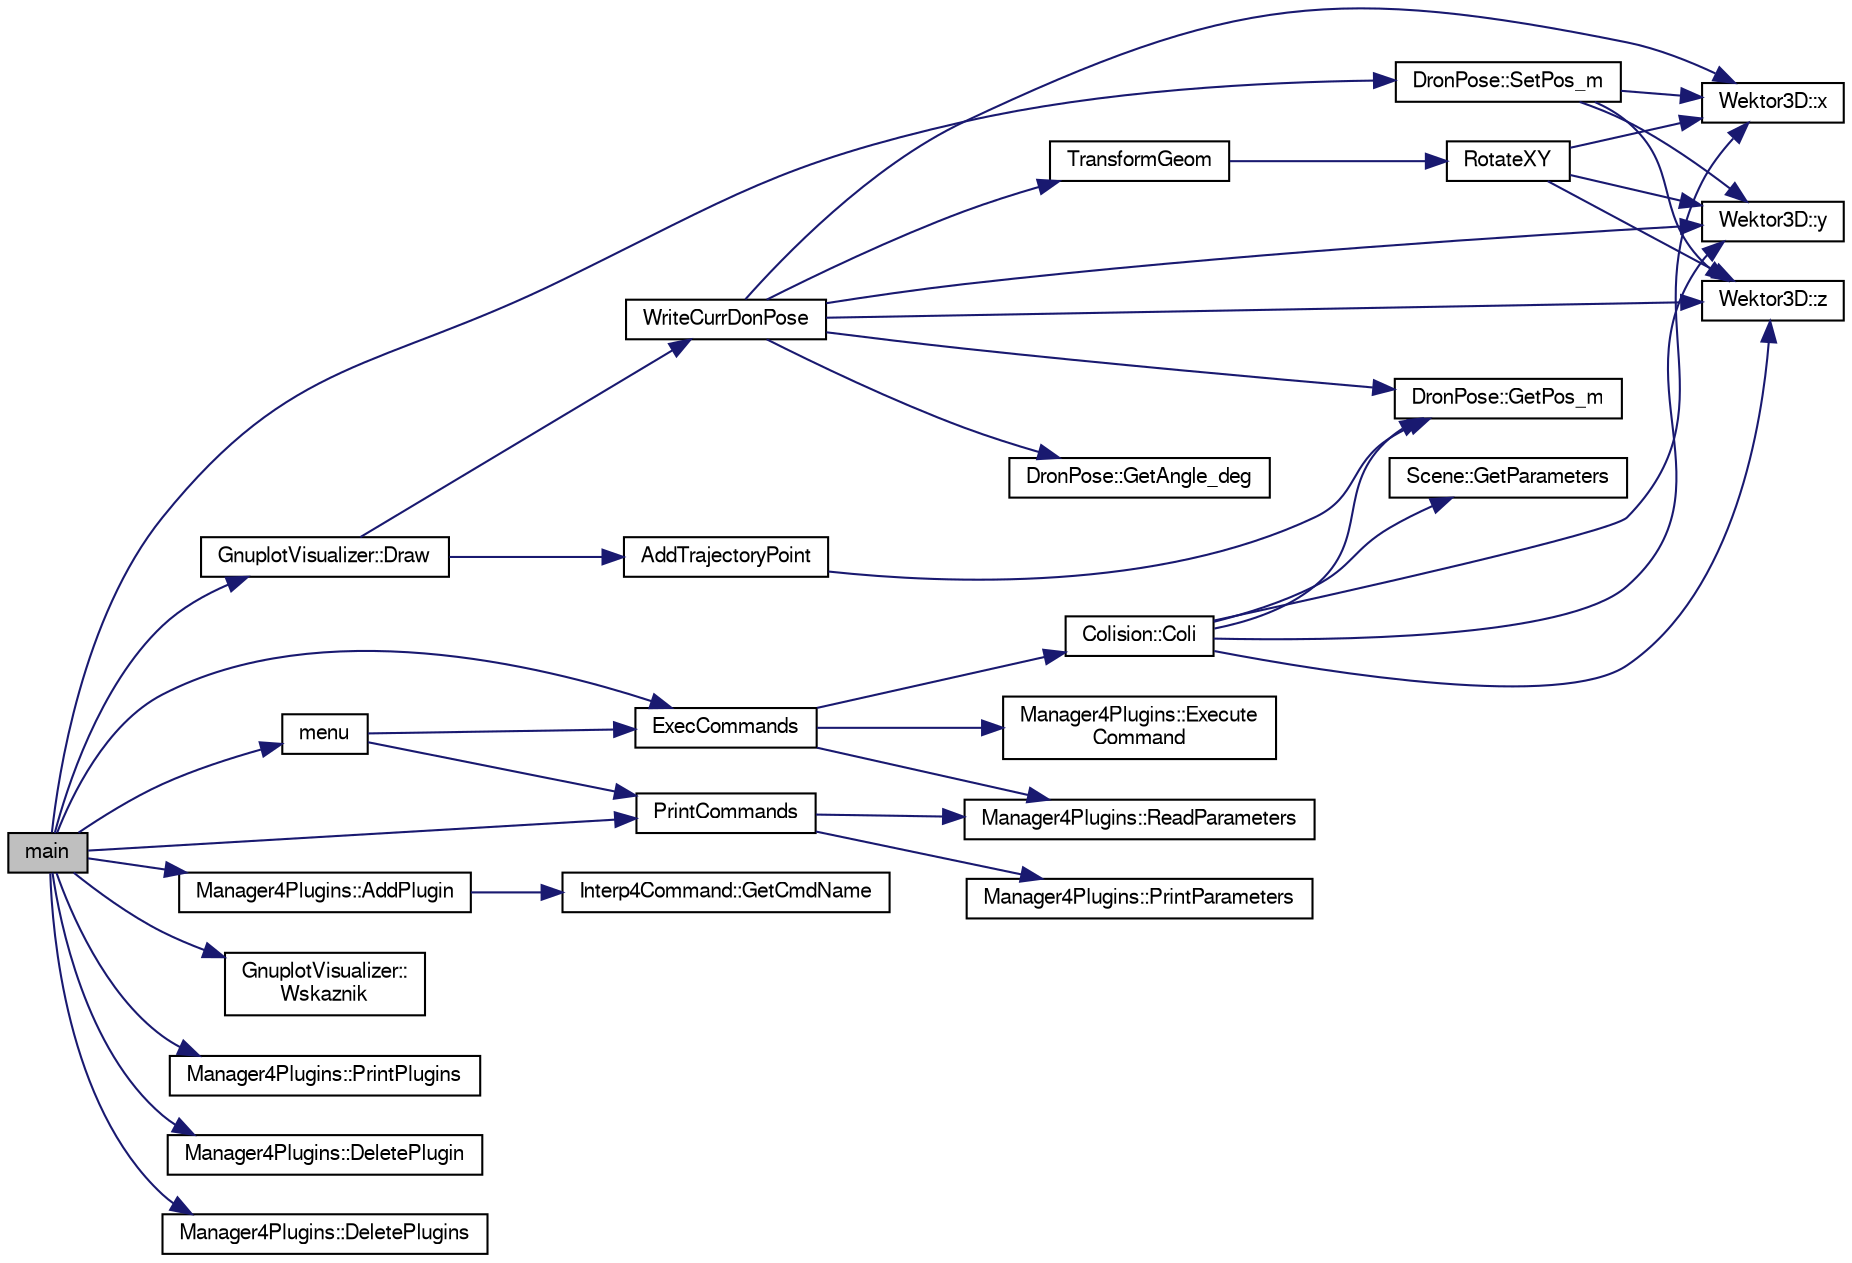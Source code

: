 digraph "main"
{
  edge [fontname="FreeSans",fontsize="10",labelfontname="FreeSans",labelfontsize="10"];
  node [fontname="FreeSans",fontsize="10",shape=record];
  rankdir="LR";
  Node1 [label="main",height=0.2,width=0.4,color="black", fillcolor="grey75", style="filled", fontcolor="black"];
  Node1 -> Node2 [color="midnightblue",fontsize="10",style="solid",fontname="FreeSans"];
  Node2 [label="DronPose::SetPos_m",height=0.2,width=0.4,color="black", fillcolor="white", style="filled",URL="$class_dron_pose.html#aeefe822241c1c8dbcab3e806dd1016bf",tooltip="Ustawia wartości współrzędnych pozy robota. "];
  Node2 -> Node3 [color="midnightblue",fontsize="10",style="solid",fontname="FreeSans"];
  Node3 [label="Wektor3D::x",height=0.2,width=0.4,color="black", fillcolor="white", style="filled",URL="$class_wektor3_d.html#ad0c31a932da0869dd3ef99ed6e8025c1",tooltip="Udostępia do odczytu współrzędną x-ową. "];
  Node2 -> Node4 [color="midnightblue",fontsize="10",style="solid",fontname="FreeSans"];
  Node4 [label="Wektor3D::y",height=0.2,width=0.4,color="black", fillcolor="white", style="filled",URL="$class_wektor3_d.html#a470e6aadf3fca3101398c9326f20bfa6",tooltip="Udostępia do odczytu współrzędną y-ową. "];
  Node2 -> Node5 [color="midnightblue",fontsize="10",style="solid",fontname="FreeSans"];
  Node5 [label="Wektor3D::z",height=0.2,width=0.4,color="black", fillcolor="white", style="filled",URL="$class_wektor3_d.html#a79389ab1455820e0ad030350668d91d7",tooltip="Udostępia do odczytu współrzędną z-ową. "];
  Node1 -> Node6 [color="midnightblue",fontsize="10",style="solid",fontname="FreeSans"];
  Node6 [label="Manager4Plugins::AddPlugin",height=0.2,width=0.4,color="black", fillcolor="white", style="filled",URL="$class_manager4_plugins.html#af7b699de99c5bdd31b74a8c80c678307",tooltip="Dodaje nową wtyczkę do programu. "];
  Node6 -> Node7 [color="midnightblue",fontsize="10",style="solid",fontname="FreeSans"];
  Node7 [label="Interp4Command::GetCmdName",height=0.2,width=0.4,color="black", fillcolor="white", style="filled",URL="$class_interp4_command.html#a9b1bff7ff363991b35965ae9dfeac648",tooltip="Zwraca nazwę komendy. "];
  Node1 -> Node8 [color="midnightblue",fontsize="10",style="solid",fontname="FreeSans"];
  Node8 [label="GnuplotVisualizer::\lWskaznik",height=0.2,width=0.4,color="black", fillcolor="white", style="filled",URL="$class_gnuplot_visualizer.html#afa4a1fed9b333b9e9a33a2fbb7ed9e79"];
  Node1 -> Node9 [color="midnightblue",fontsize="10",style="solid",fontname="FreeSans"];
  Node9 [label="PrintCommands",height=0.2,width=0.4,color="black", fillcolor="white", style="filled",URL="$main_8cpp.html#aa919123716c32b531ded5d6baf1a1231"];
  Node9 -> Node10 [color="midnightblue",fontsize="10",style="solid",fontname="FreeSans"];
  Node10 [label="Manager4Plugins::ReadParameters",height=0.2,width=0.4,color="black", fillcolor="white", style="filled",URL="$class_manager4_plugins.html#a836e7ab4c52a56d35cf3eb98cdee5917",tooltip="Zapisuje wczytane parametry z bufora wejściowego do odpowiedniej wtyczki. "];
  Node9 -> Node11 [color="midnightblue",fontsize="10",style="solid",fontname="FreeSans"];
  Node11 [label="Manager4Plugins::PrintParameters",height=0.2,width=0.4,color="black", fillcolor="white", style="filled",URL="$class_manager4_plugins.html#a95156592484cf7c59198610aab9660e4",tooltip="Wyświetla wczytane parametry z bufora wejściowego . "];
  Node1 -> Node12 [color="midnightblue",fontsize="10",style="solid",fontname="FreeSans"];
  Node12 [label="Manager4Plugins::PrintPlugins",height=0.2,width=0.4,color="black", fillcolor="white", style="filled",URL="$class_manager4_plugins.html#abce87dfdeff52326d934948f5bff16b7",tooltip="Wyświetla komendy wszystkich wtyczek. "];
  Node1 -> Node13 [color="midnightblue",fontsize="10",style="solid",fontname="FreeSans"];
  Node13 [label="ExecCommands",height=0.2,width=0.4,color="black", fillcolor="white", style="filled",URL="$main_8cpp.html#a4043c077a1c7ff0754ed53b3e2945bb5"];
  Node13 -> Node10 [color="midnightblue",fontsize="10",style="solid",fontname="FreeSans"];
  Node13 -> Node14 [color="midnightblue",fontsize="10",style="solid",fontname="FreeSans"];
  Node14 [label="Manager4Plugins::Execute\lCommand",height=0.2,width=0.4,color="black", fillcolor="white", style="filled",URL="$class_manager4_plugins.html#a3ea6748b725a5b6a2af5efb4d744c814",tooltip="Wykonuje zadanie dla danej wtyczki i wyświetla pozycję drona. "];
  Node13 -> Node15 [color="midnightblue",fontsize="10",style="solid",fontname="FreeSans"];
  Node15 [label="Colision::Coli",height=0.2,width=0.4,color="black", fillcolor="white", style="filled",URL="$class_colision.html#afb5c4c9d16a62767861eac6b11614126",tooltip="Sprawdza czy nastąpiła kolizja. "];
  Node15 -> Node16 [color="midnightblue",fontsize="10",style="solid",fontname="FreeSans"];
  Node16 [label="Scene::GetParameters",height=0.2,width=0.4,color="black", fillcolor="white", style="filled",URL="$class_scene.html#ad9703385ed55478f73ab5648aea5b0a2",tooltip="Zapisuje do argumentów parametry przeszkody. "];
  Node15 -> Node17 [color="midnightblue",fontsize="10",style="solid",fontname="FreeSans"];
  Node17 [label="DronPose::GetPos_m",height=0.2,width=0.4,color="black", fillcolor="white", style="filled",URL="$class_dron_pose.html#a28a67bce394f521e1dad82e1e732d2b4",tooltip="Udostępnia wartości współrzędnych pozy robota. "];
  Node15 -> Node3 [color="midnightblue",fontsize="10",style="solid",fontname="FreeSans"];
  Node15 -> Node4 [color="midnightblue",fontsize="10",style="solid",fontname="FreeSans"];
  Node15 -> Node5 [color="midnightblue",fontsize="10",style="solid",fontname="FreeSans"];
  Node1 -> Node18 [color="midnightblue",fontsize="10",style="solid",fontname="FreeSans"];
  Node18 [label="GnuplotVisualizer::Draw",height=0.2,width=0.4,color="black", fillcolor="white", style="filled",URL="$class_gnuplot_visualizer.html#a2838d8dfb9a8e5f1c383f59f2dd2d9a1"];
  Node18 -> Node19 [color="midnightblue",fontsize="10",style="solid",fontname="FreeSans"];
  Node19 [label="AddTrajectoryPoint",height=0.2,width=0.4,color="black", fillcolor="white", style="filled",URL="$_gnuplot_visualizer_8cpp.html#a6c3d421ff2f75448e73d2e2d5bd4193f",tooltip="Dodaje punkt do ścieżki ruchu. "];
  Node19 -> Node17 [color="midnightblue",fontsize="10",style="solid",fontname="FreeSans"];
  Node18 -> Node20 [color="midnightblue",fontsize="10",style="solid",fontname="FreeSans"];
  Node20 [label="WriteCurrDonPose",height=0.2,width=0.4,color="black", fillcolor="white", style="filled",URL="$_gnuplot_visualizer_8cpp.html#a9f7a66ce1ada8bb52c97bc5fb9110f61"];
  Node20 -> Node21 [color="midnightblue",fontsize="10",style="solid",fontname="FreeSans"];
  Node21 [label="DronPose::GetAngle_deg",height=0.2,width=0.4,color="black", fillcolor="white", style="filled",URL="$class_dron_pose.html#aa9160f3023b57af02925b0f897f479d7",tooltip="Udostępnia kąt orientacji drona. "];
  Node20 -> Node3 [color="midnightblue",fontsize="10",style="solid",fontname="FreeSans"];
  Node20 -> Node4 [color="midnightblue",fontsize="10",style="solid",fontname="FreeSans"];
  Node20 -> Node5 [color="midnightblue",fontsize="10",style="solid",fontname="FreeSans"];
  Node20 -> Node22 [color="midnightblue",fontsize="10",style="solid",fontname="FreeSans"];
  Node22 [label="TransformGeom",height=0.2,width=0.4,color="black", fillcolor="white", style="filled",URL="$_gnuplot_visualizer_8cpp.html#a859ec2a0d8df8dcd2986cafdf41929a6"];
  Node22 -> Node23 [color="midnightblue",fontsize="10",style="solid",fontname="FreeSans"];
  Node23 [label="RotateXY",height=0.2,width=0.4,color="black", fillcolor="white", style="filled",URL="$_gnuplot_visualizer_8cpp.html#a359580f84d2edd509de42303e4759bc2",tooltip="Rotacja i skalowanie współrzędnych punktu. "];
  Node23 -> Node3 [color="midnightblue",fontsize="10",style="solid",fontname="FreeSans"];
  Node23 -> Node4 [color="midnightblue",fontsize="10",style="solid",fontname="FreeSans"];
  Node23 -> Node5 [color="midnightblue",fontsize="10",style="solid",fontname="FreeSans"];
  Node20 -> Node17 [color="midnightblue",fontsize="10",style="solid",fontname="FreeSans"];
  Node1 -> Node24 [color="midnightblue",fontsize="10",style="solid",fontname="FreeSans"];
  Node24 [label="Manager4Plugins::DeletePlugin",height=0.2,width=0.4,color="black", fillcolor="white", style="filled",URL="$class_manager4_plugins.html#a8f0662a8c202f775a405044ee3d53d00",tooltip="Usuwa wtyczkę w programu. "];
  Node1 -> Node25 [color="midnightblue",fontsize="10",style="solid",fontname="FreeSans"];
  Node25 [label="menu",height=0.2,width=0.4,color="black", fillcolor="white", style="filled",URL="$main_8cpp.html#ad16e5e62f3579a7048e6b981b172885e"];
  Node25 -> Node9 [color="midnightblue",fontsize="10",style="solid",fontname="FreeSans"];
  Node25 -> Node13 [color="midnightblue",fontsize="10",style="solid",fontname="FreeSans"];
  Node1 -> Node26 [color="midnightblue",fontsize="10",style="solid",fontname="FreeSans"];
  Node26 [label="Manager4Plugins::DeletePlugins",height=0.2,width=0.4,color="black", fillcolor="white", style="filled",URL="$class_manager4_plugins.html#ac9ce542b2c0813abf551f96a8e24dd41",tooltip="Usuwa wszystkie wtyczki . "];
}
